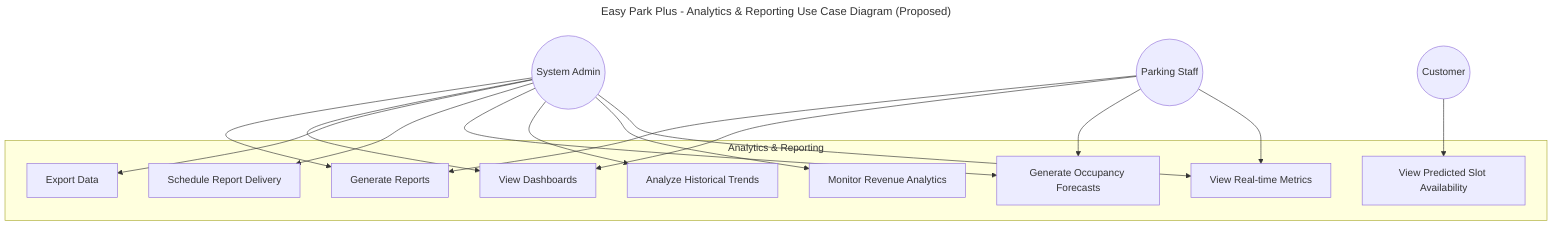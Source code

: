 ---
title: Easy Park Plus - Analytics & Reporting Use Case Diagram (Proposed)
---

graph TD
    Admin((System Admin))
    Staff((Parking Staff))
    Customer((Customer))

    subgraph "Analytics & Reporting"
        UC1[Generate Reports]
        UC2[View Dashboards]
        UC3[Export Data]
        UC4[Schedule Report Delivery]
        UC5[View Predicted Slot Availability]
        UC6[Generate Occupancy Forecasts]
        UC7[Analyze Historical Trends]
        UC8[Monitor Revenue Analytics]
        UC9[View Real-time Metrics]
    end

    Admin --> UC1
    Admin --> UC2
    Admin --> UC3
    Admin --> UC4
    Admin --> UC6
    Admin --> UC7
    Admin --> UC8
    Admin --> UC9
    Staff --> UC1
    Staff --> UC2
    Staff --> UC6
    Staff --> UC9
    Customer --> UC5